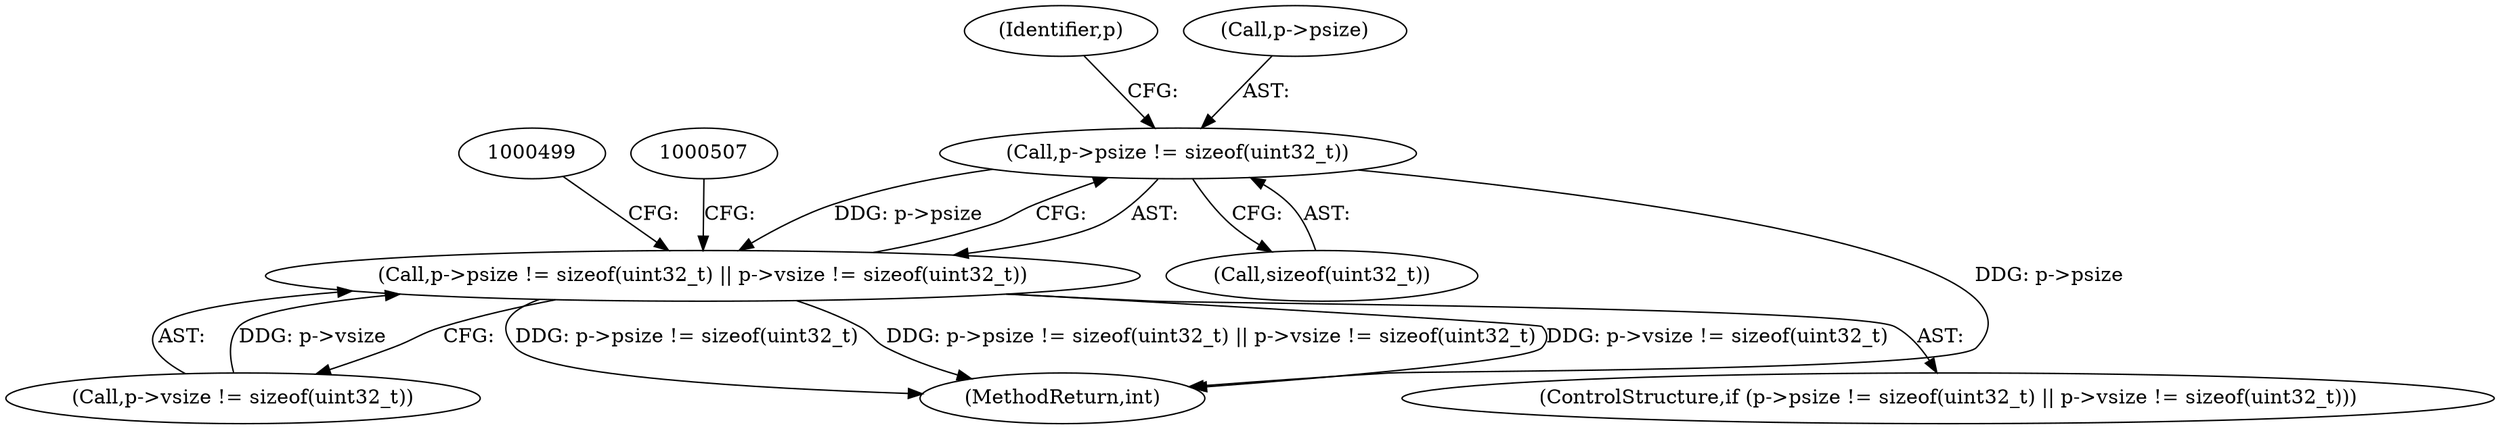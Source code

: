 digraph "0_Android_aeea52da00d210587fb3ed895de3d5f2e0264c88_3@API" {
"1000483" [label="(Call,p->psize != sizeof(uint32_t))"];
"1000482" [label="(Call,p->psize != sizeof(uint32_t) || p->vsize != sizeof(uint32_t))"];
"1000483" [label="(Call,p->psize != sizeof(uint32_t))"];
"1000482" [label="(Call,p->psize != sizeof(uint32_t) || p->vsize != sizeof(uint32_t))"];
"1000487" [label="(Call,sizeof(uint32_t))"];
"1000491" [label="(Identifier,p)"];
"1000555" [label="(MethodReturn,int)"];
"1000489" [label="(Call,p->vsize != sizeof(uint32_t))"];
"1000481" [label="(ControlStructure,if (p->psize != sizeof(uint32_t) || p->vsize != sizeof(uint32_t)))"];
"1000484" [label="(Call,p->psize)"];
"1000483" -> "1000482"  [label="AST: "];
"1000483" -> "1000487"  [label="CFG: "];
"1000484" -> "1000483"  [label="AST: "];
"1000487" -> "1000483"  [label="AST: "];
"1000491" -> "1000483"  [label="CFG: "];
"1000482" -> "1000483"  [label="CFG: "];
"1000483" -> "1000555"  [label="DDG: p->psize"];
"1000483" -> "1000482"  [label="DDG: p->psize"];
"1000482" -> "1000481"  [label="AST: "];
"1000482" -> "1000489"  [label="CFG: "];
"1000489" -> "1000482"  [label="AST: "];
"1000499" -> "1000482"  [label="CFG: "];
"1000507" -> "1000482"  [label="CFG: "];
"1000482" -> "1000555"  [label="DDG: p->vsize != sizeof(uint32_t)"];
"1000482" -> "1000555"  [label="DDG: p->psize != sizeof(uint32_t)"];
"1000482" -> "1000555"  [label="DDG: p->psize != sizeof(uint32_t) || p->vsize != sizeof(uint32_t)"];
"1000489" -> "1000482"  [label="DDG: p->vsize"];
}
